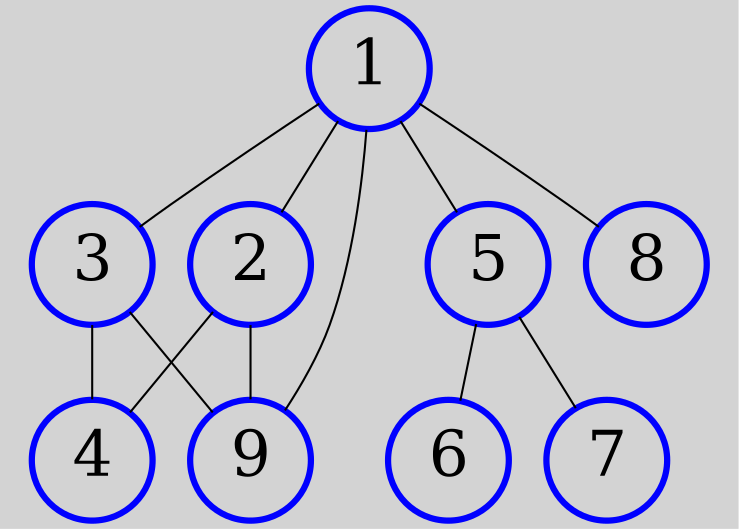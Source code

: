 strict graph namoaGraph {
	graph [pad="0.212,0.055" bgcolor=lightgray]
	node [width=0.2 shape=circle fontsize=30 penwidth=3.0]
	1 [pos="6.000000,17.000000!" color=blue]
	2 [pos="9.000000,14.000000!" color=blue]
	3 [pos="2.000000,8.000000!" color=blue]
	4 [pos="7.000000,2.000000!" color=blue]
	5 [pos="9.000000,19.000000!" color=blue]
	6 [pos="11.000000,20.000000!" color=blue]
	7 [pos="8.000000,24.000000!" color=blue]
	8 [pos="5.000000,20.000000!" color=blue]
	9 [pos="6.000000,11.000000!" color=blue]
	1 -- 2;
	1 -- 3;
	1 -- 5;
	1 -- 8;
	1 -- 9;
	2 -- 1;
	2 -- 4;
	2 -- 9;
	3 -- 1;
	3 -- 4;
	3 -- 9;
	4 -- 3;
	4 -- 2;
	5 -- 1;
	5 -- 7;
	5 -- 6;
	6 -- 5;
	7 -- 5;
	8 -- 1;
	9 -- 1;
	9 -- 2;
	9 -- 3;
}